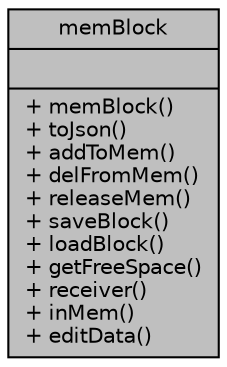 digraph "memBlock"
{
  edge [fontname="Helvetica",fontsize="10",labelfontname="Helvetica",labelfontsize="10"];
  node [fontname="Helvetica",fontsize="10",shape=record];
  Node1 [label="{memBlock\n||+ memBlock()\l+ toJson()\l+ addToMem()\l+ delFromMem()\l+ releaseMem()\l+ saveBlock()\l+ loadBlock()\l+ getFreeSpace()\l+ receiver()\l+ inMem()\l+ editData()\l}",height=0.2,width=0.4,color="black", fillcolor="grey75", style="filled", fontcolor="black"];
}
